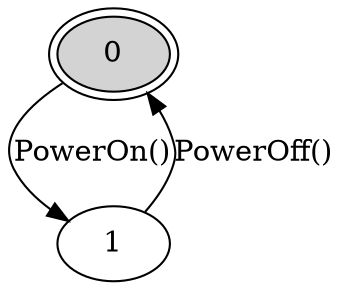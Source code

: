 digraph PowerSwitchFSM {

  // Nodes
  0 [ style=filled, shape=ellipse, peripheries=2, fillcolor=lightgray,
      tooltip="{'PowerSwitch': {'power': False}}" ]
  1 [ style=filled, shape=ellipse, peripheries=1, fillcolor=white,
      tooltip="{'PowerSwitch': {'power': True}}" ]

  // Transitions
  0 -> 1 [ label="PowerOn()", tooltip="PowerOn()" ]
  1 -> 0 [ label="PowerOff()", tooltip="PowerOff()" ]
}
